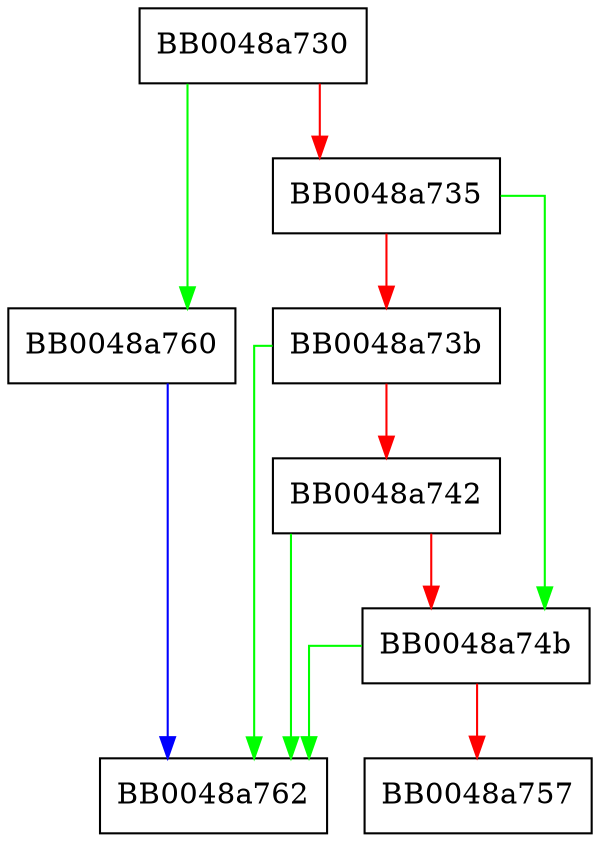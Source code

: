 digraph SSL_get0_peer_certificate {
  node [shape="box"];
  graph [splines=ortho];
  BB0048a730 -> BB0048a760 [color="green"];
  BB0048a730 -> BB0048a735 [color="red"];
  BB0048a735 -> BB0048a74b [color="green"];
  BB0048a735 -> BB0048a73b [color="red"];
  BB0048a73b -> BB0048a762 [color="green"];
  BB0048a73b -> BB0048a742 [color="red"];
  BB0048a742 -> BB0048a762 [color="green"];
  BB0048a742 -> BB0048a74b [color="red"];
  BB0048a74b -> BB0048a762 [color="green"];
  BB0048a74b -> BB0048a757 [color="red"];
  BB0048a760 -> BB0048a762 [color="blue"];
}